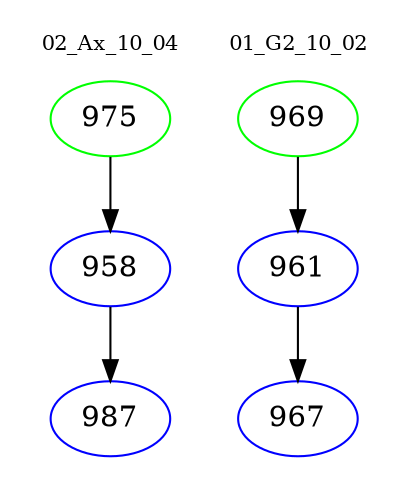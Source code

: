 digraph{
subgraph cluster_0 {
color = white
label = "02_Ax_10_04";
fontsize=10;
T0_975 [label="975", color="green"]
T0_975 -> T0_958 [color="black"]
T0_958 [label="958", color="blue"]
T0_958 -> T0_987 [color="black"]
T0_987 [label="987", color="blue"]
}
subgraph cluster_1 {
color = white
label = "01_G2_10_02";
fontsize=10;
T1_969 [label="969", color="green"]
T1_969 -> T1_961 [color="black"]
T1_961 [label="961", color="blue"]
T1_961 -> T1_967 [color="black"]
T1_967 [label="967", color="blue"]
}
}
